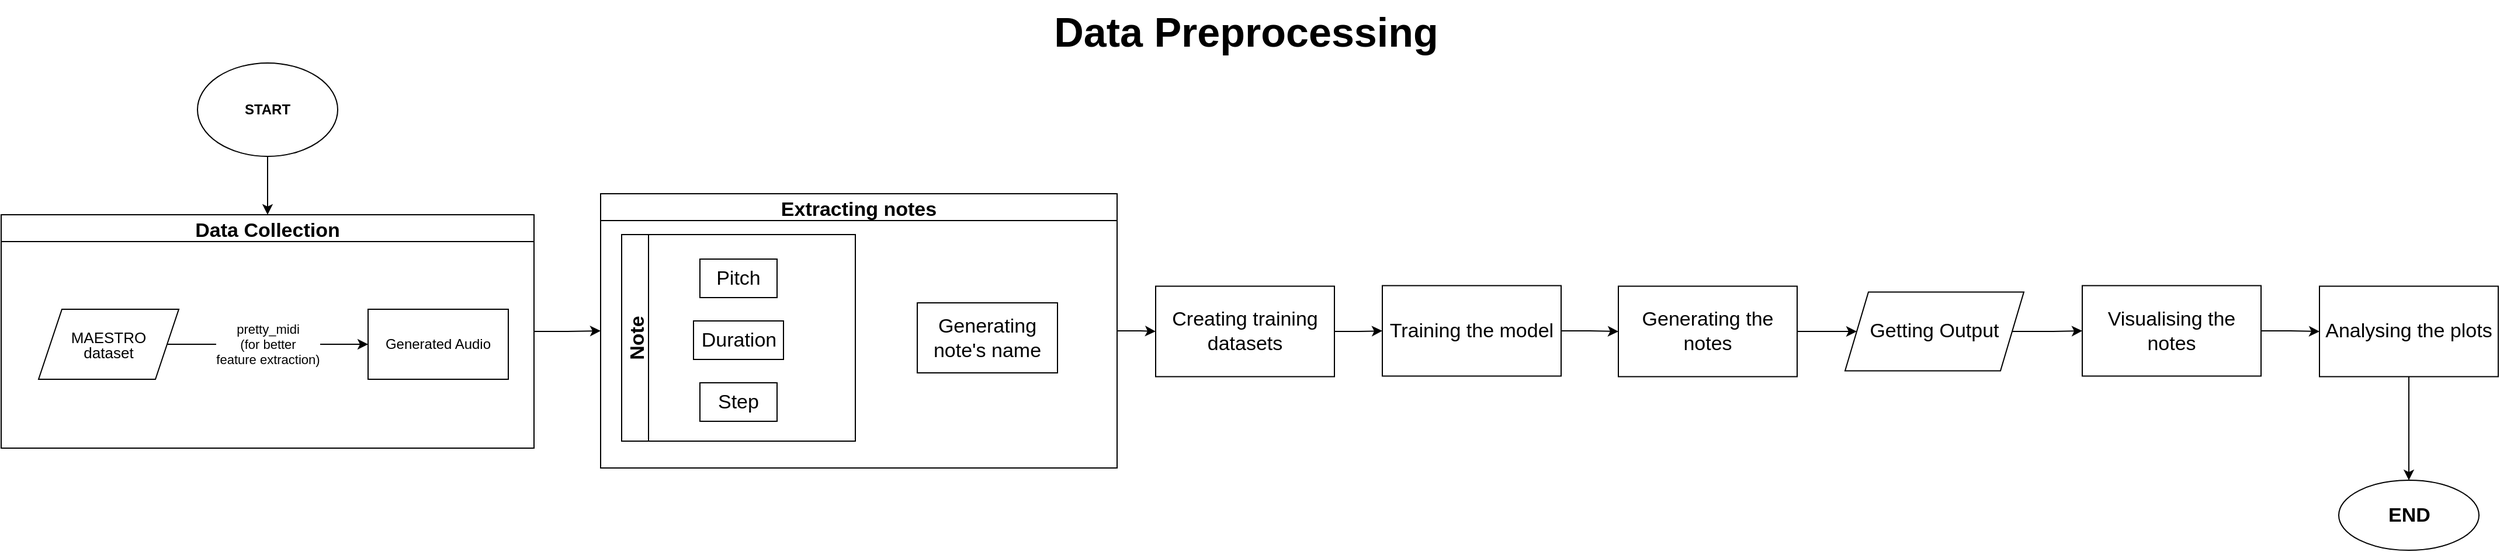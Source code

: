 <mxfile version="20.2.7" type="github"><diagram id="3BPKutlWmvQUDh5ej9ny" name="Page-1"><mxGraphModel dx="4189" dy="2503" grid="0" gridSize="10" guides="1" tooltips="1" connect="1" arrows="1" fold="1" page="0" pageScale="1" pageWidth="827" pageHeight="1169" math="0" shadow="0"><root><mxCell id="0"/><mxCell id="1" parent="0"/><mxCell id="VH74W7xK6bBg_xPce3_q-11" style="edgeStyle=orthogonalEdgeStyle;rounded=0;orthogonalLoop=1;jettySize=auto;html=1;fontSize=17;" edge="1" parent="1" source="VH74W7xK6bBg_xPce3_q-5" target="VH74W7xK6bBg_xPce3_q-10"><mxGeometry relative="1" as="geometry"/></mxCell><mxCell id="VH74W7xK6bBg_xPce3_q-5" value="&lt;b&gt;START&lt;/b&gt;" style="ellipse;whiteSpace=wrap;html=1;" vertex="1" parent="1"><mxGeometry x="-278" y="-32" width="120" height="80" as="geometry"/></mxCell><mxCell id="VH74W7xK6bBg_xPce3_q-13" value="" style="edgeStyle=orthogonalEdgeStyle;rounded=0;orthogonalLoop=1;jettySize=auto;html=1;entryX=0;entryY=0.5;entryDx=0;entryDy=0;fontSize=17;" edge="1" parent="1" source="VH74W7xK6bBg_xPce3_q-10" target="VH74W7xK6bBg_xPce3_q-12"><mxGeometry relative="1" as="geometry"/></mxCell><mxCell id="VH74W7xK6bBg_xPce3_q-10" value="Data Collection" style="swimlane;fontSize=17;" vertex="1" parent="1"><mxGeometry x="-446" y="98" width="456" height="200" as="geometry"/></mxCell><mxCell id="VH74W7xK6bBg_xPce3_q-6" value="Generated Audio" style="rounded=0;whiteSpace=wrap;html=1;" vertex="1" parent="VH74W7xK6bBg_xPce3_q-10"><mxGeometry x="314" y="81" width="120" height="60" as="geometry"/></mxCell><mxCell id="VH74W7xK6bBg_xPce3_q-8" value="pretty_midi&lt;br&gt;(for better&lt;br&gt;feature extraction)" style="edgeStyle=orthogonalEdgeStyle;rounded=0;orthogonalLoop=1;jettySize=auto;html=1;exitX=1;exitY=0.5;exitDx=0;exitDy=0;" edge="1" parent="VH74W7xK6bBg_xPce3_q-10" source="VH74W7xK6bBg_xPce3_q-35" target="VH74W7xK6bBg_xPce3_q-6"><mxGeometry relative="1" as="geometry"><mxPoint x="150" y="113" as="sourcePoint"/></mxGeometry></mxCell><mxCell id="VH74W7xK6bBg_xPce3_q-35" value="&lt;p style=&quot;line-height: 1; font-size: 13px;&quot;&gt;&lt;span style=&quot;&quot;&gt;MAESTRO&lt;/span&gt;&lt;br style=&quot;&quot;&gt;&lt;span style=&quot;line-height: 0.6;&quot;&gt;dataset&lt;/span&gt;&lt;/p&gt;" style="shape=parallelogram;perimeter=parallelogramPerimeter;whiteSpace=wrap;html=1;fixedSize=1;fontSize=35;" vertex="1" parent="VH74W7xK6bBg_xPce3_q-10"><mxGeometry x="32" y="81" width="120" height="60" as="geometry"/></mxCell><mxCell id="VH74W7xK6bBg_xPce3_q-21" style="edgeStyle=orthogonalEdgeStyle;rounded=0;orthogonalLoop=1;jettySize=auto;html=1;entryX=0;entryY=0.5;entryDx=0;entryDy=0;fontSize=17;" edge="1" parent="1" source="VH74W7xK6bBg_xPce3_q-12" target="VH74W7xK6bBg_xPce3_q-19"><mxGeometry relative="1" as="geometry"/></mxCell><mxCell id="VH74W7xK6bBg_xPce3_q-12" value="Extracting notes" style="swimlane;fontSize=17;" vertex="1" parent="1"><mxGeometry x="67" y="80" width="442" height="235" as="geometry"/></mxCell><mxCell id="VH74W7xK6bBg_xPce3_q-17" value="Note" style="swimlane;horizontal=0;fontSize=17;" vertex="1" parent="VH74W7xK6bBg_xPce3_q-12"><mxGeometry x="18" y="35" width="200" height="177" as="geometry"/></mxCell><mxCell id="VH74W7xK6bBg_xPce3_q-14" value="Pitch" style="rounded=0;whiteSpace=wrap;html=1;fontSize=17;" vertex="1" parent="VH74W7xK6bBg_xPce3_q-17"><mxGeometry x="67" y="21" width="66" height="33" as="geometry"/></mxCell><mxCell id="VH74W7xK6bBg_xPce3_q-15" value="Duration" style="rounded=0;whiteSpace=wrap;html=1;fontSize=17;" vertex="1" parent="VH74W7xK6bBg_xPce3_q-17"><mxGeometry x="61.5" y="74" width="77" height="33" as="geometry"/></mxCell><mxCell id="VH74W7xK6bBg_xPce3_q-16" value="Step" style="rounded=0;whiteSpace=wrap;html=1;fontSize=17;" vertex="1" parent="VH74W7xK6bBg_xPce3_q-17"><mxGeometry x="67" y="127" width="66" height="33" as="geometry"/></mxCell><mxCell id="VH74W7xK6bBg_xPce3_q-18" value="Generating note's name" style="rounded=0;whiteSpace=wrap;html=1;fontSize=17;" vertex="1" parent="VH74W7xK6bBg_xPce3_q-12"><mxGeometry x="271" y="93.5" width="120" height="60" as="geometry"/></mxCell><mxCell id="VH74W7xK6bBg_xPce3_q-23" value="" style="edgeStyle=orthogonalEdgeStyle;rounded=0;orthogonalLoop=1;jettySize=auto;html=1;fontSize=17;" edge="1" parent="1" source="VH74W7xK6bBg_xPce3_q-19" target="VH74W7xK6bBg_xPce3_q-22"><mxGeometry relative="1" as="geometry"/></mxCell><mxCell id="VH74W7xK6bBg_xPce3_q-19" value="&lt;span style=&quot;font-weight: normal;&quot;&gt;Creating training datasets&lt;/span&gt;" style="whiteSpace=wrap;html=1;fontSize=17;fontStyle=1;startSize=23;" vertex="1" parent="1"><mxGeometry x="542" y="159.25" width="153" height="77.5" as="geometry"/></mxCell><mxCell id="VH74W7xK6bBg_xPce3_q-25" value="" style="edgeStyle=orthogonalEdgeStyle;rounded=0;orthogonalLoop=1;jettySize=auto;html=1;fontSize=17;" edge="1" parent="1" source="VH74W7xK6bBg_xPce3_q-22" target="VH74W7xK6bBg_xPce3_q-24"><mxGeometry relative="1" as="geometry"/></mxCell><mxCell id="VH74W7xK6bBg_xPce3_q-22" value="&lt;span style=&quot;font-weight: normal;&quot;&gt;Training the model&lt;/span&gt;" style="whiteSpace=wrap;html=1;fontSize=17;fontStyle=1;startSize=23;" vertex="1" parent="1"><mxGeometry x="736" y="158.75" width="153" height="77.5" as="geometry"/></mxCell><mxCell id="VH74W7xK6bBg_xPce3_q-27" value="" style="edgeStyle=orthogonalEdgeStyle;rounded=0;orthogonalLoop=1;jettySize=auto;html=1;fontSize=17;entryX=0;entryY=0.5;entryDx=0;entryDy=0;" edge="1" parent="1" source="VH74W7xK6bBg_xPce3_q-24" target="VH74W7xK6bBg_xPce3_q-36"><mxGeometry relative="1" as="geometry"><mxPoint x="1137" y="197.565" as="targetPoint"/></mxGeometry></mxCell><mxCell id="VH74W7xK6bBg_xPce3_q-24" value="&lt;span style=&quot;font-weight: normal;&quot;&gt;Generating the notes&lt;/span&gt;" style="whiteSpace=wrap;html=1;fontSize=17;fontStyle=1;startSize=23;" vertex="1" parent="1"><mxGeometry x="938" y="159.25" width="153" height="77.5" as="geometry"/></mxCell><mxCell id="VH74W7xK6bBg_xPce3_q-29" value="" style="edgeStyle=orthogonalEdgeStyle;rounded=0;orthogonalLoop=1;jettySize=auto;html=1;fontSize=17;exitX=1;exitY=0.5;exitDx=0;exitDy=0;" edge="1" parent="1" source="VH74W7xK6bBg_xPce3_q-36" target="VH74W7xK6bBg_xPce3_q-28"><mxGeometry relative="1" as="geometry"><mxPoint x="1290" y="197.5" as="sourcePoint"/></mxGeometry></mxCell><mxCell id="VH74W7xK6bBg_xPce3_q-31" value="" style="edgeStyle=orthogonalEdgeStyle;rounded=0;orthogonalLoop=1;jettySize=auto;html=1;fontSize=17;" edge="1" parent="1" source="VH74W7xK6bBg_xPce3_q-28" target="VH74W7xK6bBg_xPce3_q-30"><mxGeometry relative="1" as="geometry"/></mxCell><mxCell id="VH74W7xK6bBg_xPce3_q-28" value="&lt;span style=&quot;font-weight: normal;&quot;&gt;Visualising the notes&lt;/span&gt;" style="whiteSpace=wrap;html=1;fontSize=17;fontStyle=1;startSize=23;" vertex="1" parent="1"><mxGeometry x="1335" y="158.75" width="153" height="77.5" as="geometry"/></mxCell><mxCell id="VH74W7xK6bBg_xPce3_q-33" value="" style="edgeStyle=orthogonalEdgeStyle;rounded=0;orthogonalLoop=1;jettySize=auto;html=1;fontSize=17;" edge="1" parent="1" source="VH74W7xK6bBg_xPce3_q-30" target="VH74W7xK6bBg_xPce3_q-32"><mxGeometry relative="1" as="geometry"/></mxCell><mxCell id="VH74W7xK6bBg_xPce3_q-30" value="&lt;span style=&quot;font-weight: normal;&quot;&gt;Analysing the plots&lt;/span&gt;" style="whiteSpace=wrap;html=1;fontSize=17;fontStyle=1;startSize=23;" vertex="1" parent="1"><mxGeometry x="1538" y="159.25" width="153" height="77.5" as="geometry"/></mxCell><mxCell id="VH74W7xK6bBg_xPce3_q-32" value="END" style="ellipse;whiteSpace=wrap;html=1;fontSize=17;fontStyle=1;startSize=23;" vertex="1" parent="1"><mxGeometry x="1554.5" y="325.5" width="120" height="60" as="geometry"/></mxCell><mxCell id="VH74W7xK6bBg_xPce3_q-34" value="&lt;b&gt;&lt;font style=&quot;font-size: 35px;&quot;&gt;Data Preprocessing&lt;/font&gt;&lt;/b&gt;" style="text;html=1;align=center;verticalAlign=middle;resizable=0;points=[];autosize=1;strokeColor=none;fillColor=none;fontSize=17;" vertex="1" parent="1"><mxGeometry x="445" y="-86" width="347" height="54" as="geometry"/></mxCell><mxCell id="VH74W7xK6bBg_xPce3_q-36" value="&lt;font style=&quot;font-size: 17px;&quot;&gt;Getting Output&lt;/font&gt;" style="shape=parallelogram;perimeter=parallelogramPerimeter;whiteSpace=wrap;html=1;fixedSize=1;fontSize=13;" vertex="1" parent="1"><mxGeometry x="1132" y="164.25" width="153" height="67.5" as="geometry"/></mxCell></root></mxGraphModel></diagram></mxfile>